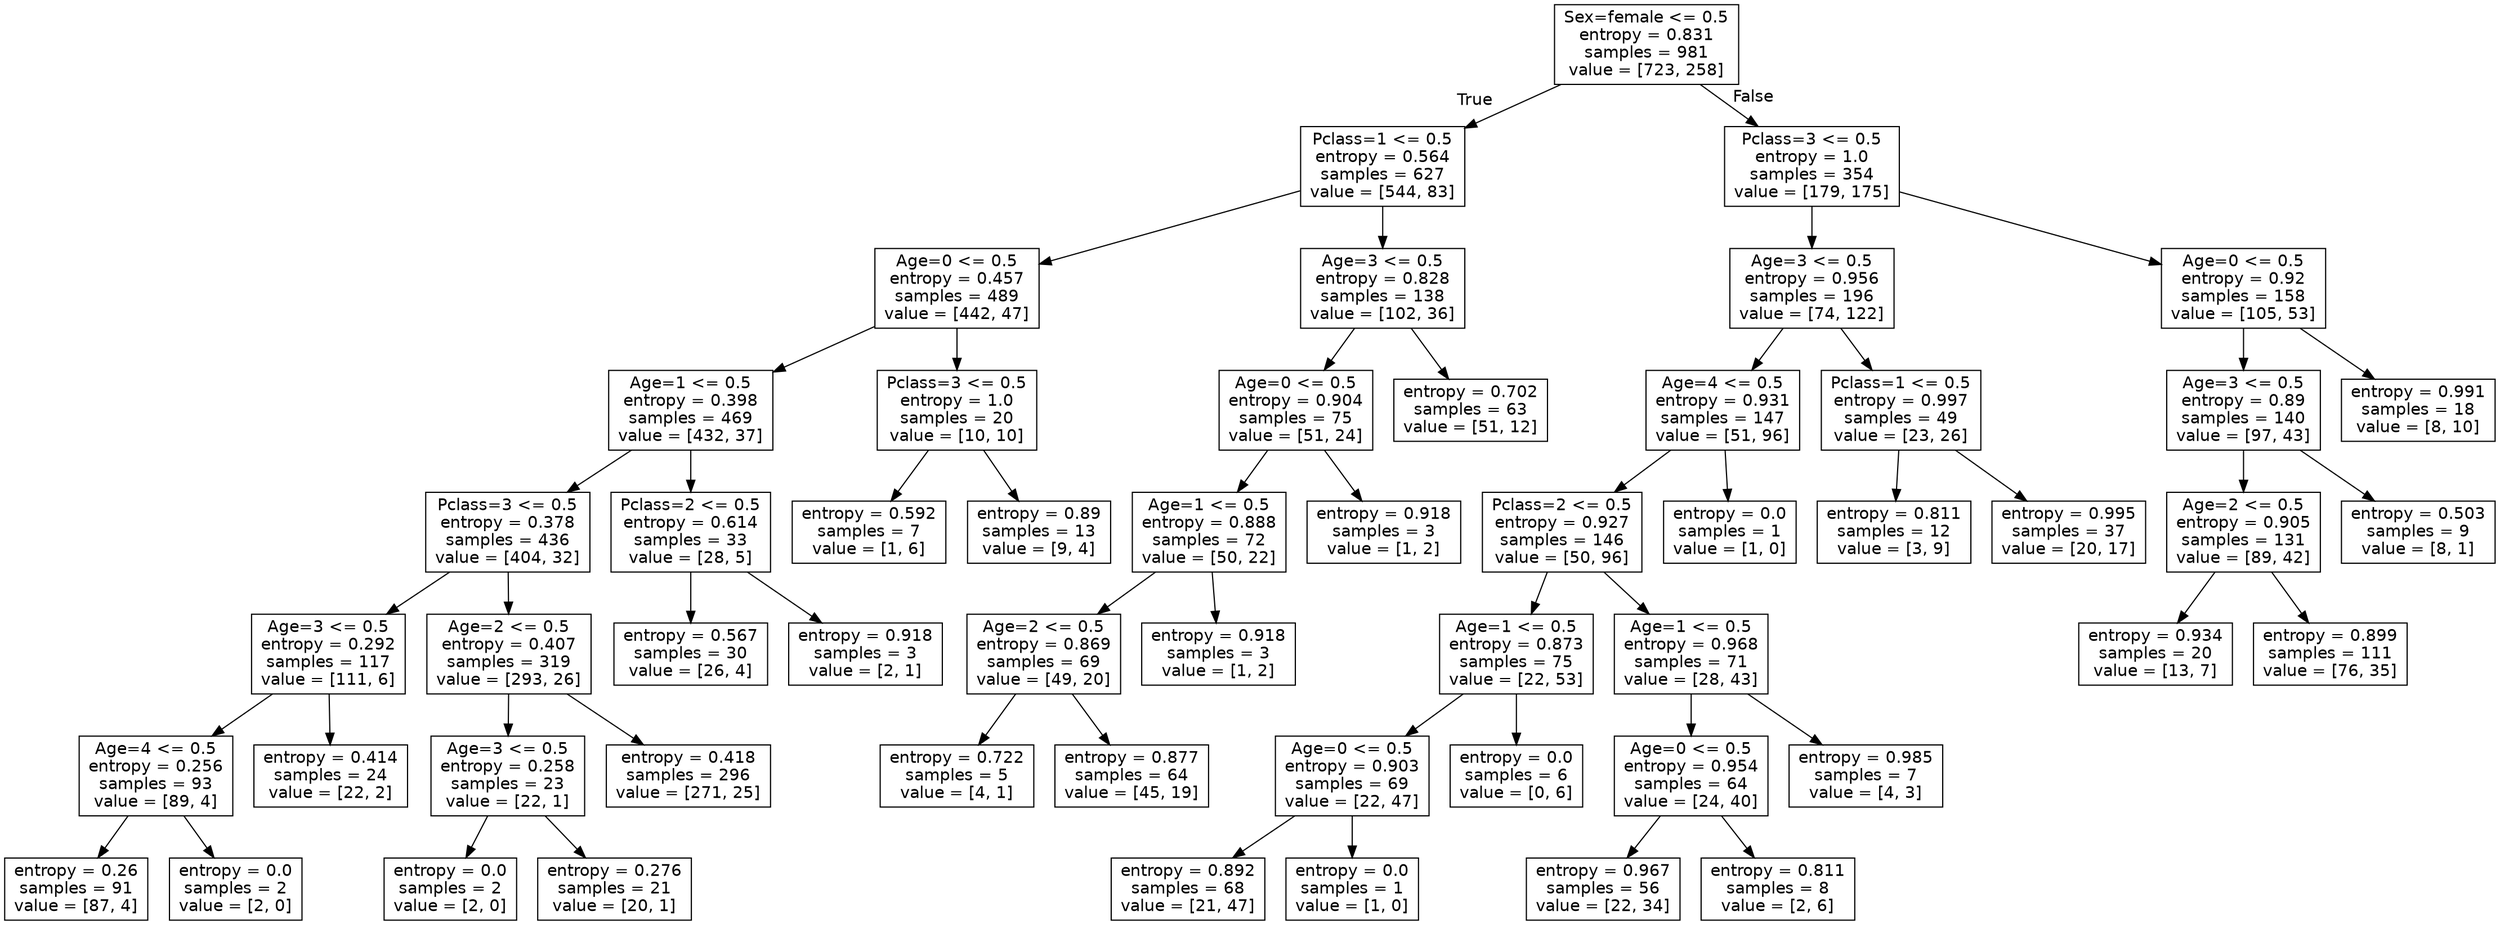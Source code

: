 digraph Tree {
node [shape=box, fontname="helvetica"] ;
edge [fontname="helvetica"] ;
0 [label="Sex=female <= 0.5\nentropy = 0.831\nsamples = 981\nvalue = [723, 258]"] ;
1 [label="Pclass=1 <= 0.5\nentropy = 0.564\nsamples = 627\nvalue = [544, 83]"] ;
0 -> 1 [labeldistance=2.5, labelangle=45, headlabel="True"] ;
2 [label="Age=0 <= 0.5\nentropy = 0.457\nsamples = 489\nvalue = [442, 47]"] ;
1 -> 2 ;
3 [label="Age=1 <= 0.5\nentropy = 0.398\nsamples = 469\nvalue = [432, 37]"] ;
2 -> 3 ;
4 [label="Pclass=3 <= 0.5\nentropy = 0.378\nsamples = 436\nvalue = [404, 32]"] ;
3 -> 4 ;
5 [label="Age=3 <= 0.5\nentropy = 0.292\nsamples = 117\nvalue = [111, 6]"] ;
4 -> 5 ;
6 [label="Age=4 <= 0.5\nentropy = 0.256\nsamples = 93\nvalue = [89, 4]"] ;
5 -> 6 ;
7 [label="entropy = 0.26\nsamples = 91\nvalue = [87, 4]"] ;
6 -> 7 ;
8 [label="entropy = 0.0\nsamples = 2\nvalue = [2, 0]"] ;
6 -> 8 ;
9 [label="entropy = 0.414\nsamples = 24\nvalue = [22, 2]"] ;
5 -> 9 ;
10 [label="Age=2 <= 0.5\nentropy = 0.407\nsamples = 319\nvalue = [293, 26]"] ;
4 -> 10 ;
11 [label="Age=3 <= 0.5\nentropy = 0.258\nsamples = 23\nvalue = [22, 1]"] ;
10 -> 11 ;
12 [label="entropy = 0.0\nsamples = 2\nvalue = [2, 0]"] ;
11 -> 12 ;
13 [label="entropy = 0.276\nsamples = 21\nvalue = [20, 1]"] ;
11 -> 13 ;
14 [label="entropy = 0.418\nsamples = 296\nvalue = [271, 25]"] ;
10 -> 14 ;
15 [label="Pclass=2 <= 0.5\nentropy = 0.614\nsamples = 33\nvalue = [28, 5]"] ;
3 -> 15 ;
16 [label="entropy = 0.567\nsamples = 30\nvalue = [26, 4]"] ;
15 -> 16 ;
17 [label="entropy = 0.918\nsamples = 3\nvalue = [2, 1]"] ;
15 -> 17 ;
18 [label="Pclass=3 <= 0.5\nentropy = 1.0\nsamples = 20\nvalue = [10, 10]"] ;
2 -> 18 ;
19 [label="entropy = 0.592\nsamples = 7\nvalue = [1, 6]"] ;
18 -> 19 ;
20 [label="entropy = 0.89\nsamples = 13\nvalue = [9, 4]"] ;
18 -> 20 ;
21 [label="Age=3 <= 0.5\nentropy = 0.828\nsamples = 138\nvalue = [102, 36]"] ;
1 -> 21 ;
22 [label="Age=0 <= 0.5\nentropy = 0.904\nsamples = 75\nvalue = [51, 24]"] ;
21 -> 22 ;
23 [label="Age=1 <= 0.5\nentropy = 0.888\nsamples = 72\nvalue = [50, 22]"] ;
22 -> 23 ;
24 [label="Age=2 <= 0.5\nentropy = 0.869\nsamples = 69\nvalue = [49, 20]"] ;
23 -> 24 ;
25 [label="entropy = 0.722\nsamples = 5\nvalue = [4, 1]"] ;
24 -> 25 ;
26 [label="entropy = 0.877\nsamples = 64\nvalue = [45, 19]"] ;
24 -> 26 ;
27 [label="entropy = 0.918\nsamples = 3\nvalue = [1, 2]"] ;
23 -> 27 ;
28 [label="entropy = 0.918\nsamples = 3\nvalue = [1, 2]"] ;
22 -> 28 ;
29 [label="entropy = 0.702\nsamples = 63\nvalue = [51, 12]"] ;
21 -> 29 ;
30 [label="Pclass=3 <= 0.5\nentropy = 1.0\nsamples = 354\nvalue = [179, 175]"] ;
0 -> 30 [labeldistance=2.5, labelangle=-45, headlabel="False"] ;
31 [label="Age=3 <= 0.5\nentropy = 0.956\nsamples = 196\nvalue = [74, 122]"] ;
30 -> 31 ;
32 [label="Age=4 <= 0.5\nentropy = 0.931\nsamples = 147\nvalue = [51, 96]"] ;
31 -> 32 ;
33 [label="Pclass=2 <= 0.5\nentropy = 0.927\nsamples = 146\nvalue = [50, 96]"] ;
32 -> 33 ;
34 [label="Age=1 <= 0.5\nentropy = 0.873\nsamples = 75\nvalue = [22, 53]"] ;
33 -> 34 ;
35 [label="Age=0 <= 0.5\nentropy = 0.903\nsamples = 69\nvalue = [22, 47]"] ;
34 -> 35 ;
36 [label="entropy = 0.892\nsamples = 68\nvalue = [21, 47]"] ;
35 -> 36 ;
37 [label="entropy = 0.0\nsamples = 1\nvalue = [1, 0]"] ;
35 -> 37 ;
38 [label="entropy = 0.0\nsamples = 6\nvalue = [0, 6]"] ;
34 -> 38 ;
39 [label="Age=1 <= 0.5\nentropy = 0.968\nsamples = 71\nvalue = [28, 43]"] ;
33 -> 39 ;
40 [label="Age=0 <= 0.5\nentropy = 0.954\nsamples = 64\nvalue = [24, 40]"] ;
39 -> 40 ;
41 [label="entropy = 0.967\nsamples = 56\nvalue = [22, 34]"] ;
40 -> 41 ;
42 [label="entropy = 0.811\nsamples = 8\nvalue = [2, 6]"] ;
40 -> 42 ;
43 [label="entropy = 0.985\nsamples = 7\nvalue = [4, 3]"] ;
39 -> 43 ;
44 [label="entropy = 0.0\nsamples = 1\nvalue = [1, 0]"] ;
32 -> 44 ;
45 [label="Pclass=1 <= 0.5\nentropy = 0.997\nsamples = 49\nvalue = [23, 26]"] ;
31 -> 45 ;
46 [label="entropy = 0.811\nsamples = 12\nvalue = [3, 9]"] ;
45 -> 46 ;
47 [label="entropy = 0.995\nsamples = 37\nvalue = [20, 17]"] ;
45 -> 47 ;
48 [label="Age=0 <= 0.5\nentropy = 0.92\nsamples = 158\nvalue = [105, 53]"] ;
30 -> 48 ;
49 [label="Age=3 <= 0.5\nentropy = 0.89\nsamples = 140\nvalue = [97, 43]"] ;
48 -> 49 ;
50 [label="Age=2 <= 0.5\nentropy = 0.905\nsamples = 131\nvalue = [89, 42]"] ;
49 -> 50 ;
51 [label="entropy = 0.934\nsamples = 20\nvalue = [13, 7]"] ;
50 -> 51 ;
52 [label="entropy = 0.899\nsamples = 111\nvalue = [76, 35]"] ;
50 -> 52 ;
53 [label="entropy = 0.503\nsamples = 9\nvalue = [8, 1]"] ;
49 -> 53 ;
54 [label="entropy = 0.991\nsamples = 18\nvalue = [8, 10]"] ;
48 -> 54 ;
}